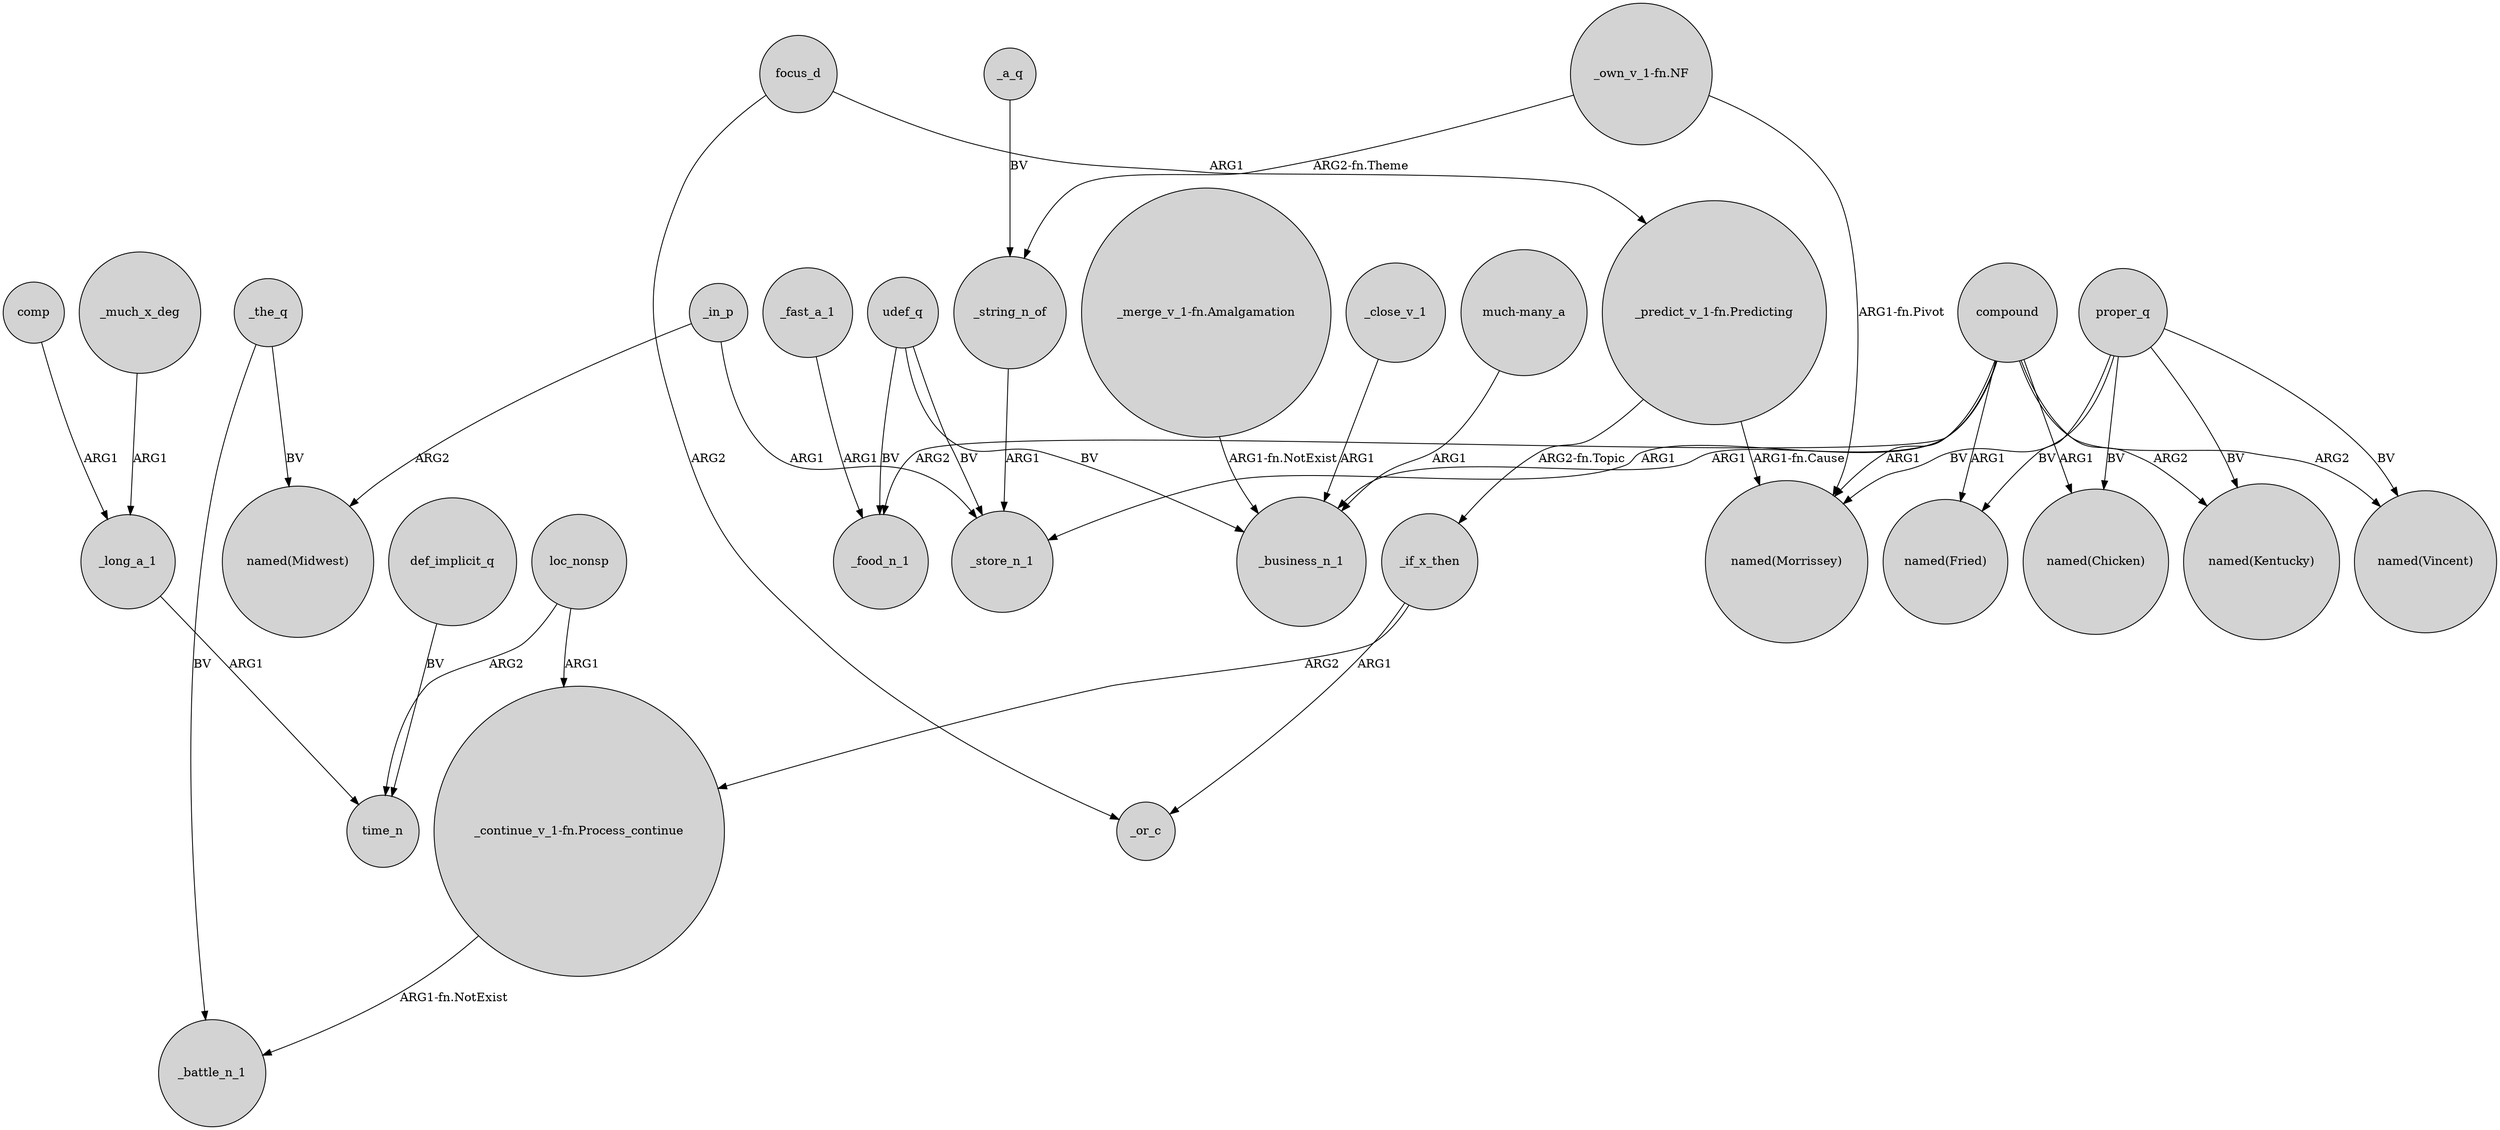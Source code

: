 digraph {
	node [shape=circle style=filled]
	_in_p -> "named(Midwest)" [label=ARG2]
	_much_x_deg -> _long_a_1 [label=ARG1]
	compound -> _food_n_1 [label=ARG2]
	_fast_a_1 -> _food_n_1 [label=ARG1]
	_string_n_of -> _store_n_1 [label=ARG1]
	"_continue_v_1-fn.Process_continue" -> _battle_n_1 [label="ARG1-fn.NotExist"]
	loc_nonsp -> "_continue_v_1-fn.Process_continue" [label=ARG1]
	compound -> _store_n_1 [label=ARG1]
	proper_q -> "named(Chicken)" [label=BV]
	def_implicit_q -> time_n [label=BV]
	"_merge_v_1-fn.Amalgamation" -> _business_n_1 [label="ARG1-fn.NotExist"]
	"_predict_v_1-fn.Predicting" -> "named(Morrissey)" [label="ARG1-fn.Cause"]
	"_own_v_1-fn.NF" -> "named(Morrissey)" [label="ARG1-fn.Pivot"]
	proper_q -> "named(Morrissey)" [label=BV]
	compound -> "named(Vincent)" [label=ARG2]
	focus_d -> "_predict_v_1-fn.Predicting" [label=ARG1]
	proper_q -> "named(Vincent)" [label=BV]
	_if_x_then -> "_continue_v_1-fn.Process_continue" [label=ARG2]
	compound -> "named(Fried)" [label=ARG1]
	udef_q -> _food_n_1 [label=BV]
	loc_nonsp -> time_n [label=ARG2]
	proper_q -> "named(Kentucky)" [label=BV]
	compound -> "named(Chicken)" [label=ARG1]
	_long_a_1 -> time_n [label=ARG1]
	proper_q -> "named(Fried)" [label=BV]
	"_predict_v_1-fn.Predicting" -> _if_x_then [label="ARG2-fn.Topic"]
	compound -> "named(Kentucky)" [label=ARG2]
	_in_p -> _store_n_1 [label=ARG1]
	_a_q -> _string_n_of [label=BV]
	"_own_v_1-fn.NF" -> _string_n_of [label="ARG2-fn.Theme"]
	compound -> _business_n_1 [label=ARG1]
	compound -> "named(Morrissey)" [label=ARG1]
	udef_q -> _business_n_1 [label=BV]
	_if_x_then -> _or_c [label=ARG1]
	_the_q -> _battle_n_1 [label=BV]
	_the_q -> "named(Midwest)" [label=BV]
	_close_v_1 -> _business_n_1 [label=ARG1]
	"much-many_a" -> _business_n_1 [label=ARG1]
	focus_d -> _or_c [label=ARG2]
	udef_q -> _store_n_1 [label=BV]
	comp -> _long_a_1 [label=ARG1]
}
